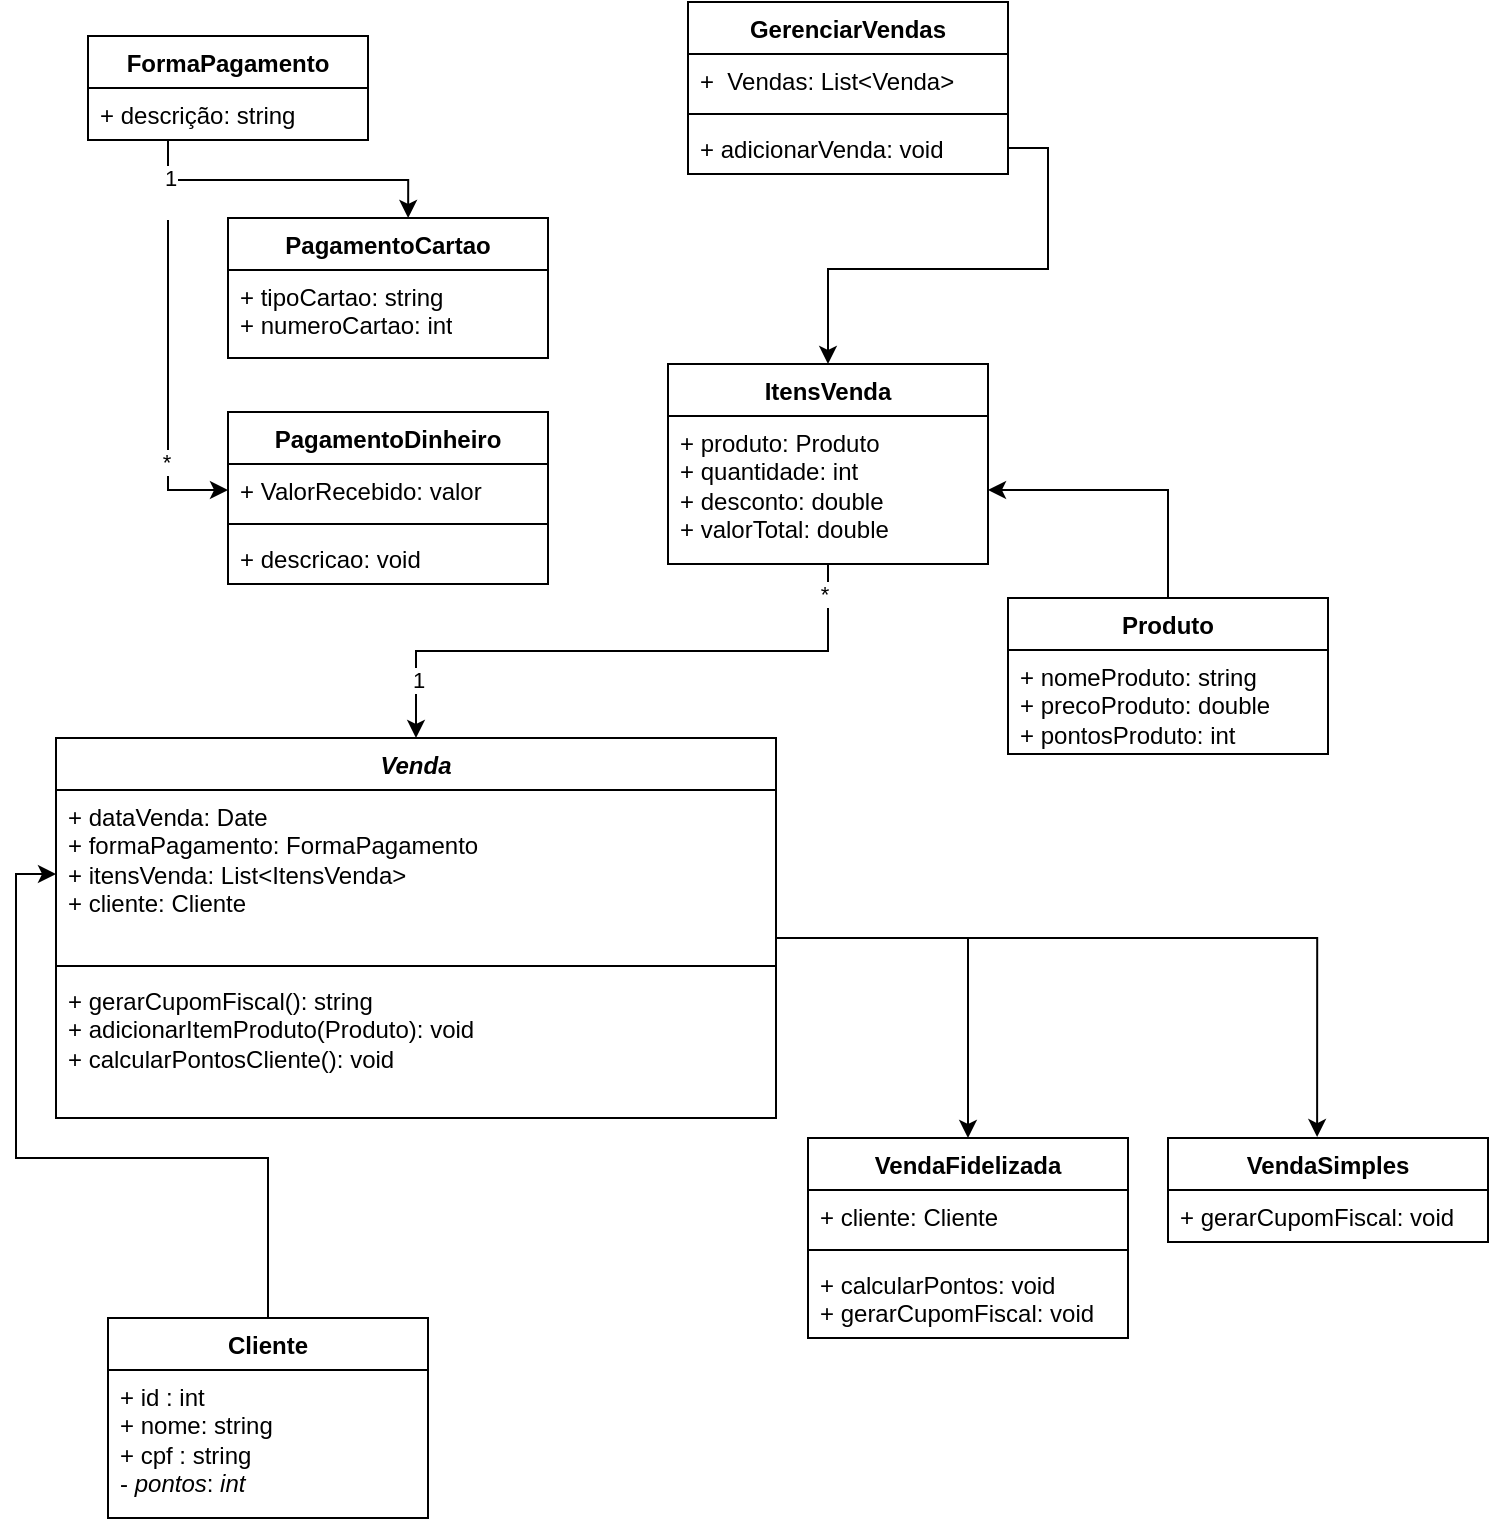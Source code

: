 <mxfile version="24.7.7">
  <diagram name="Página-1" id="GZxTRpLttT_k54kj_7qR">
    <mxGraphModel dx="1235" dy="655" grid="1" gridSize="10" guides="1" tooltips="1" connect="1" arrows="1" fold="1" page="1" pageScale="1" pageWidth="827" pageHeight="1169" math="0" shadow="0">
      <root>
        <mxCell id="0" />
        <mxCell id="1" parent="0" />
        <mxCell id="B58qPpB6DED_Lv-RJBY6-49" style="edgeStyle=orthogonalEdgeStyle;rounded=0;orthogonalLoop=1;jettySize=auto;html=1;exitX=0.5;exitY=0;exitDx=0;exitDy=0;entryX=0;entryY=0.5;entryDx=0;entryDy=0;" parent="1" source="B58qPpB6DED_Lv-RJBY6-1" target="B58qPpB6DED_Lv-RJBY6-25" edge="1">
          <mxGeometry relative="1" as="geometry">
            <Array as="points">
              <mxPoint x="160" y="610" />
              <mxPoint x="34" y="610" />
              <mxPoint x="34" y="468" />
            </Array>
          </mxGeometry>
        </mxCell>
        <mxCell id="B58qPpB6DED_Lv-RJBY6-1" value="Cliente" style="swimlane;fontStyle=1;align=center;verticalAlign=top;childLayout=stackLayout;horizontal=1;startSize=26;horizontalStack=0;resizeParent=1;resizeParentMax=0;resizeLast=0;collapsible=1;marginBottom=0;whiteSpace=wrap;html=1;" parent="1" vertex="1">
          <mxGeometry x="80" y="690" width="160" height="100" as="geometry" />
        </mxCell>
        <mxCell id="B58qPpB6DED_Lv-RJBY6-2" value="+ id : int&lt;div&gt;+ nome: string&lt;/div&gt;&lt;div&gt;+ cpf : string&lt;/div&gt;&lt;div&gt;- &lt;i&gt;pontos&lt;/i&gt;: &lt;i&gt;int&lt;/i&gt;&lt;/div&gt;" style="text;strokeColor=none;fillColor=none;align=left;verticalAlign=top;spacingLeft=4;spacingRight=4;overflow=hidden;rotatable=0;points=[[0,0.5],[1,0.5]];portConstraint=eastwest;whiteSpace=wrap;html=1;" parent="B58qPpB6DED_Lv-RJBY6-1" vertex="1">
          <mxGeometry y="26" width="160" height="74" as="geometry" />
        </mxCell>
        <mxCell id="B58qPpB6DED_Lv-RJBY6-24" value="&lt;i&gt;Venda&lt;/i&gt;" style="swimlane;fontStyle=1;align=center;verticalAlign=top;childLayout=stackLayout;horizontal=1;startSize=26;horizontalStack=0;resizeParent=1;resizeParentMax=0;resizeLast=0;collapsible=1;marginBottom=0;whiteSpace=wrap;html=1;" parent="1" vertex="1">
          <mxGeometry x="54" y="400" width="360" height="190" as="geometry" />
        </mxCell>
        <mxCell id="B58qPpB6DED_Lv-RJBY6-25" value="+ dataVenda: Date&lt;div&gt;+ formaPagamento: FormaPagamento&lt;/div&gt;&lt;div&gt;+ itensVenda: List&amp;lt;ItensVenda&amp;gt;&lt;/div&gt;&lt;div&gt;+ cliente: Cliente&lt;br&gt;&lt;div&gt;&lt;br&gt;&lt;/div&gt;&lt;/div&gt;" style="text;strokeColor=none;fillColor=none;align=left;verticalAlign=top;spacingLeft=4;spacingRight=4;overflow=hidden;rotatable=0;points=[[0,0.5],[1,0.5]];portConstraint=eastwest;whiteSpace=wrap;html=1;" parent="B58qPpB6DED_Lv-RJBY6-24" vertex="1">
          <mxGeometry y="26" width="360" height="84" as="geometry" />
        </mxCell>
        <mxCell id="B58qPpB6DED_Lv-RJBY6-26" value="" style="line;strokeWidth=1;fillColor=none;align=left;verticalAlign=middle;spacingTop=-1;spacingLeft=3;spacingRight=3;rotatable=0;labelPosition=right;points=[];portConstraint=eastwest;strokeColor=inherit;" parent="B58qPpB6DED_Lv-RJBY6-24" vertex="1">
          <mxGeometry y="110" width="360" height="8" as="geometry" />
        </mxCell>
        <mxCell id="B58qPpB6DED_Lv-RJBY6-27" value="+ gerarCupomFiscal(): string&lt;div&gt;+ adicionarItemProduto(Produto): void&lt;/div&gt;&lt;div&gt;+ calcularPontosCliente(): void&lt;/div&gt;" style="text;strokeColor=none;fillColor=none;align=left;verticalAlign=top;spacingLeft=4;spacingRight=4;overflow=hidden;rotatable=0;points=[[0,0.5],[1,0.5]];portConstraint=eastwest;whiteSpace=wrap;html=1;" parent="B58qPpB6DED_Lv-RJBY6-24" vertex="1">
          <mxGeometry y="118" width="360" height="72" as="geometry" />
        </mxCell>
        <mxCell id="hRp4HZj9Zx9Yj1EvaJ0G-25" style="edgeStyle=orthogonalEdgeStyle;rounded=0;orthogonalLoop=1;jettySize=auto;html=1;entryX=0.563;entryY=0;entryDx=0;entryDy=0;entryPerimeter=0;" edge="1" parent="1" source="B58qPpB6DED_Lv-RJBY6-29" target="hRp4HZj9Zx9Yj1EvaJ0G-13">
          <mxGeometry relative="1" as="geometry">
            <mxPoint x="230" y="75" as="targetPoint" />
            <Array as="points">
              <mxPoint x="110" y="121" />
              <mxPoint x="230" y="121" />
            </Array>
          </mxGeometry>
        </mxCell>
        <mxCell id="B58qPpB6DED_Lv-RJBY6-29" value="FormaPagamento" style="swimlane;fontStyle=1;align=center;verticalAlign=top;childLayout=stackLayout;horizontal=1;startSize=26;horizontalStack=0;resizeParent=1;resizeParentMax=0;resizeLast=0;collapsible=1;marginBottom=0;whiteSpace=wrap;html=1;" parent="1" vertex="1">
          <mxGeometry x="70" y="49" width="140" height="52" as="geometry" />
        </mxCell>
        <mxCell id="B58qPpB6DED_Lv-RJBY6-30" value="+ descrição: string" style="text;strokeColor=none;fillColor=none;align=left;verticalAlign=top;spacingLeft=4;spacingRight=4;overflow=hidden;rotatable=0;points=[[0,0.5],[1,0.5]];portConstraint=eastwest;whiteSpace=wrap;html=1;" parent="B58qPpB6DED_Lv-RJBY6-29" vertex="1">
          <mxGeometry y="26" width="140" height="26" as="geometry" />
        </mxCell>
        <mxCell id="B58qPpB6DED_Lv-RJBY6-45" style="edgeStyle=orthogonalEdgeStyle;rounded=0;orthogonalLoop=1;jettySize=auto;html=1;entryX=0.5;entryY=0;entryDx=0;entryDy=0;" parent="1" source="B58qPpB6DED_Lv-RJBY6-33" target="B58qPpB6DED_Lv-RJBY6-24" edge="1">
          <mxGeometry relative="1" as="geometry" />
        </mxCell>
        <mxCell id="vcXe9TxlWKWAKxXUxMfa-4" value="1" style="edgeLabel;html=1;align=center;verticalAlign=middle;resizable=0;points=[];" parent="B58qPpB6DED_Lv-RJBY6-45" vertex="1" connectable="0">
          <mxGeometry x="0.803" y="1" relative="1" as="geometry">
            <mxPoint as="offset" />
          </mxGeometry>
        </mxCell>
        <mxCell id="vcXe9TxlWKWAKxXUxMfa-5" value="*" style="edgeLabel;html=1;align=center;verticalAlign=middle;resizable=0;points=[];" parent="B58qPpB6DED_Lv-RJBY6-45" vertex="1" connectable="0">
          <mxGeometry x="-0.901" y="-2" relative="1" as="geometry">
            <mxPoint as="offset" />
          </mxGeometry>
        </mxCell>
        <mxCell id="B58qPpB6DED_Lv-RJBY6-33" value="ItensVenda" style="swimlane;fontStyle=1;align=center;verticalAlign=top;childLayout=stackLayout;horizontal=1;startSize=26;horizontalStack=0;resizeParent=1;resizeParentMax=0;resizeLast=0;collapsible=1;marginBottom=0;whiteSpace=wrap;html=1;" parent="1" vertex="1">
          <mxGeometry x="360" y="213" width="160" height="100" as="geometry" />
        </mxCell>
        <mxCell id="B58qPpB6DED_Lv-RJBY6-34" value="+ produto: Produto&lt;div&gt;+ quantidade: int&lt;/div&gt;&lt;div&gt;+ desconto: double&lt;/div&gt;&lt;div&gt;+ valorTotal: double&lt;span style=&quot;background-color: initial;&quot;&gt;&amp;nbsp;&lt;/span&gt;&lt;/div&gt;" style="text;strokeColor=none;fillColor=none;align=left;verticalAlign=top;spacingLeft=4;spacingRight=4;overflow=hidden;rotatable=0;points=[[0,0.5],[1,0.5]];portConstraint=eastwest;whiteSpace=wrap;html=1;" parent="B58qPpB6DED_Lv-RJBY6-33" vertex="1">
          <mxGeometry y="26" width="160" height="74" as="geometry" />
        </mxCell>
        <mxCell id="B58qPpB6DED_Lv-RJBY6-41" value="Produto" style="swimlane;fontStyle=1;align=center;verticalAlign=top;childLayout=stackLayout;horizontal=1;startSize=26;horizontalStack=0;resizeParent=1;resizeParentMax=0;resizeLast=0;collapsible=1;marginBottom=0;whiteSpace=wrap;html=1;" parent="1" vertex="1">
          <mxGeometry x="530" y="330" width="160" height="78" as="geometry" />
        </mxCell>
        <mxCell id="B58qPpB6DED_Lv-RJBY6-42" value="+ nomeProduto: string&lt;div&gt;+ precoProduto: double&lt;/div&gt;&lt;div&gt;+ pontosProduto: int&lt;/div&gt;" style="text;strokeColor=none;fillColor=none;align=left;verticalAlign=top;spacingLeft=4;spacingRight=4;overflow=hidden;rotatable=0;points=[[0,0.5],[1,0.5]];portConstraint=eastwest;whiteSpace=wrap;html=1;" parent="B58qPpB6DED_Lv-RJBY6-41" vertex="1">
          <mxGeometry y="26" width="160" height="52" as="geometry" />
        </mxCell>
        <mxCell id="B58qPpB6DED_Lv-RJBY6-46" style="edgeStyle=orthogonalEdgeStyle;rounded=0;orthogonalLoop=1;jettySize=auto;html=1;entryX=1;entryY=0.5;entryDx=0;entryDy=0;" parent="1" source="B58qPpB6DED_Lv-RJBY6-41" target="B58qPpB6DED_Lv-RJBY6-34" edge="1">
          <mxGeometry relative="1" as="geometry">
            <mxPoint x="520" y="270" as="targetPoint" />
          </mxGeometry>
        </mxCell>
        <mxCell id="B58qPpB6DED_Lv-RJBY6-48" style="edgeStyle=orthogonalEdgeStyle;rounded=0;orthogonalLoop=1;jettySize=auto;html=1;entryX=0;entryY=0.5;entryDx=0;entryDy=0;" parent="1" source="B58qPpB6DED_Lv-RJBY6-29" target="hRp4HZj9Zx9Yj1EvaJ0G-18" edge="1">
          <mxGeometry relative="1" as="geometry">
            <mxPoint x="340" y="340" as="targetPoint" />
            <Array as="points">
              <mxPoint x="110" y="276" />
            </Array>
          </mxGeometry>
        </mxCell>
        <mxCell id="vcXe9TxlWKWAKxXUxMfa-2" value="*" style="edgeLabel;html=1;align=center;verticalAlign=middle;resizable=0;points=[];" parent="B58qPpB6DED_Lv-RJBY6-48" vertex="1" connectable="0">
          <mxGeometry x="0.572" y="-1" relative="1" as="geometry">
            <mxPoint as="offset" />
          </mxGeometry>
        </mxCell>
        <mxCell id="vcXe9TxlWKWAKxXUxMfa-3" value="1&lt;div&gt;&lt;br&gt;&lt;/div&gt;" style="edgeLabel;html=1;align=center;verticalAlign=middle;resizable=0;points=[];" parent="B58qPpB6DED_Lv-RJBY6-48" vertex="1" connectable="0">
          <mxGeometry x="-0.767" y="1" relative="1" as="geometry">
            <mxPoint y="2" as="offset" />
          </mxGeometry>
        </mxCell>
        <mxCell id="hRp4HZj9Zx9Yj1EvaJ0G-1" value="VendaSimples" style="swimlane;fontStyle=1;align=center;verticalAlign=top;childLayout=stackLayout;horizontal=1;startSize=26;horizontalStack=0;resizeParent=1;resizeParentMax=0;resizeLast=0;collapsible=1;marginBottom=0;whiteSpace=wrap;html=1;" vertex="1" parent="1">
          <mxGeometry x="610" y="600" width="160" height="52" as="geometry" />
        </mxCell>
        <mxCell id="hRp4HZj9Zx9Yj1EvaJ0G-4" value="+ gerarCupomFiscal: void" style="text;strokeColor=none;fillColor=none;align=left;verticalAlign=top;spacingLeft=4;spacingRight=4;overflow=hidden;rotatable=0;points=[[0,0.5],[1,0.5]];portConstraint=eastwest;whiteSpace=wrap;html=1;" vertex="1" parent="hRp4HZj9Zx9Yj1EvaJ0G-1">
          <mxGeometry y="26" width="160" height="26" as="geometry" />
        </mxCell>
        <mxCell id="hRp4HZj9Zx9Yj1EvaJ0G-9" value="VendaFidelizada" style="swimlane;fontStyle=1;align=center;verticalAlign=top;childLayout=stackLayout;horizontal=1;startSize=26;horizontalStack=0;resizeParent=1;resizeParentMax=0;resizeLast=0;collapsible=1;marginBottom=0;whiteSpace=wrap;html=1;" vertex="1" parent="1">
          <mxGeometry x="430" y="600" width="160" height="100" as="geometry" />
        </mxCell>
        <mxCell id="hRp4HZj9Zx9Yj1EvaJ0G-10" value="+ cliente: Cliente" style="text;strokeColor=none;fillColor=none;align=left;verticalAlign=top;spacingLeft=4;spacingRight=4;overflow=hidden;rotatable=0;points=[[0,0.5],[1,0.5]];portConstraint=eastwest;whiteSpace=wrap;html=1;" vertex="1" parent="hRp4HZj9Zx9Yj1EvaJ0G-9">
          <mxGeometry y="26" width="160" height="26" as="geometry" />
        </mxCell>
        <mxCell id="hRp4HZj9Zx9Yj1EvaJ0G-11" value="" style="line;strokeWidth=1;fillColor=none;align=left;verticalAlign=middle;spacingTop=-1;spacingLeft=3;spacingRight=3;rotatable=0;labelPosition=right;points=[];portConstraint=eastwest;strokeColor=inherit;" vertex="1" parent="hRp4HZj9Zx9Yj1EvaJ0G-9">
          <mxGeometry y="52" width="160" height="8" as="geometry" />
        </mxCell>
        <mxCell id="hRp4HZj9Zx9Yj1EvaJ0G-12" value="+ calcularPontos: void&lt;div&gt;+ gerarCupomFiscal: void&lt;/div&gt;" style="text;strokeColor=none;fillColor=none;align=left;verticalAlign=top;spacingLeft=4;spacingRight=4;overflow=hidden;rotatable=0;points=[[0,0.5],[1,0.5]];portConstraint=eastwest;whiteSpace=wrap;html=1;" vertex="1" parent="hRp4HZj9Zx9Yj1EvaJ0G-9">
          <mxGeometry y="60" width="160" height="40" as="geometry" />
        </mxCell>
        <mxCell id="hRp4HZj9Zx9Yj1EvaJ0G-13" value="PagamentoCartao" style="swimlane;fontStyle=1;align=center;verticalAlign=top;childLayout=stackLayout;horizontal=1;startSize=26;horizontalStack=0;resizeParent=1;resizeParentMax=0;resizeLast=0;collapsible=1;marginBottom=0;whiteSpace=wrap;html=1;" vertex="1" parent="1">
          <mxGeometry x="140" y="140" width="160" height="70" as="geometry" />
        </mxCell>
        <mxCell id="hRp4HZj9Zx9Yj1EvaJ0G-14" value="+ tipoCartao: string&lt;div&gt;+ numeroCartao: int&lt;/div&gt;" style="text;strokeColor=none;fillColor=none;align=left;verticalAlign=top;spacingLeft=4;spacingRight=4;overflow=hidden;rotatable=0;points=[[0,0.5],[1,0.5]];portConstraint=eastwest;whiteSpace=wrap;html=1;" vertex="1" parent="hRp4HZj9Zx9Yj1EvaJ0G-13">
          <mxGeometry y="26" width="160" height="44" as="geometry" />
        </mxCell>
        <mxCell id="hRp4HZj9Zx9Yj1EvaJ0G-17" value="PagamentoDinheiro" style="swimlane;fontStyle=1;align=center;verticalAlign=top;childLayout=stackLayout;horizontal=1;startSize=26;horizontalStack=0;resizeParent=1;resizeParentMax=0;resizeLast=0;collapsible=1;marginBottom=0;whiteSpace=wrap;html=1;" vertex="1" parent="1">
          <mxGeometry x="140" y="237" width="160" height="86" as="geometry" />
        </mxCell>
        <mxCell id="hRp4HZj9Zx9Yj1EvaJ0G-18" value="+ ValorRecebido: valor" style="text;strokeColor=none;fillColor=none;align=left;verticalAlign=top;spacingLeft=4;spacingRight=4;overflow=hidden;rotatable=0;points=[[0,0.5],[1,0.5]];portConstraint=eastwest;whiteSpace=wrap;html=1;" vertex="1" parent="hRp4HZj9Zx9Yj1EvaJ0G-17">
          <mxGeometry y="26" width="160" height="26" as="geometry" />
        </mxCell>
        <mxCell id="hRp4HZj9Zx9Yj1EvaJ0G-19" value="" style="line;strokeWidth=1;fillColor=none;align=left;verticalAlign=middle;spacingTop=-1;spacingLeft=3;spacingRight=3;rotatable=0;labelPosition=right;points=[];portConstraint=eastwest;strokeColor=inherit;" vertex="1" parent="hRp4HZj9Zx9Yj1EvaJ0G-17">
          <mxGeometry y="52" width="160" height="8" as="geometry" />
        </mxCell>
        <mxCell id="hRp4HZj9Zx9Yj1EvaJ0G-20" value="+ descricao: void" style="text;strokeColor=none;fillColor=none;align=left;verticalAlign=top;spacingLeft=4;spacingRight=4;overflow=hidden;rotatable=0;points=[[0,0.5],[1,0.5]];portConstraint=eastwest;whiteSpace=wrap;html=1;" vertex="1" parent="hRp4HZj9Zx9Yj1EvaJ0G-17">
          <mxGeometry y="60" width="160" height="26" as="geometry" />
        </mxCell>
        <mxCell id="hRp4HZj9Zx9Yj1EvaJ0G-21" value="GerenciarVendas" style="swimlane;fontStyle=1;align=center;verticalAlign=top;childLayout=stackLayout;horizontal=1;startSize=26;horizontalStack=0;resizeParent=1;resizeParentMax=0;resizeLast=0;collapsible=1;marginBottom=0;whiteSpace=wrap;html=1;" vertex="1" parent="1">
          <mxGeometry x="370" y="32" width="160" height="86" as="geometry" />
        </mxCell>
        <mxCell id="hRp4HZj9Zx9Yj1EvaJ0G-22" value="+&amp;nbsp; Vendas: List&amp;lt;Venda&amp;gt;" style="text;strokeColor=none;fillColor=none;align=left;verticalAlign=top;spacingLeft=4;spacingRight=4;overflow=hidden;rotatable=0;points=[[0,0.5],[1,0.5]];portConstraint=eastwest;whiteSpace=wrap;html=1;" vertex="1" parent="hRp4HZj9Zx9Yj1EvaJ0G-21">
          <mxGeometry y="26" width="160" height="26" as="geometry" />
        </mxCell>
        <mxCell id="hRp4HZj9Zx9Yj1EvaJ0G-23" value="" style="line;strokeWidth=1;fillColor=none;align=left;verticalAlign=middle;spacingTop=-1;spacingLeft=3;spacingRight=3;rotatable=0;labelPosition=right;points=[];portConstraint=eastwest;strokeColor=inherit;" vertex="1" parent="hRp4HZj9Zx9Yj1EvaJ0G-21">
          <mxGeometry y="52" width="160" height="8" as="geometry" />
        </mxCell>
        <mxCell id="hRp4HZj9Zx9Yj1EvaJ0G-24" value="+ adicionarVenda: void" style="text;strokeColor=none;fillColor=none;align=left;verticalAlign=top;spacingLeft=4;spacingRight=4;overflow=hidden;rotatable=0;points=[[0,0.5],[1,0.5]];portConstraint=eastwest;whiteSpace=wrap;html=1;" vertex="1" parent="hRp4HZj9Zx9Yj1EvaJ0G-21">
          <mxGeometry y="60" width="160" height="26" as="geometry" />
        </mxCell>
        <mxCell id="hRp4HZj9Zx9Yj1EvaJ0G-29" style="edgeStyle=orthogonalEdgeStyle;rounded=0;orthogonalLoop=1;jettySize=auto;html=1;exitX=1;exitY=0.5;exitDx=0;exitDy=0;entryX=0.5;entryY=0;entryDx=0;entryDy=0;" edge="1" parent="1" source="hRp4HZj9Zx9Yj1EvaJ0G-24" target="B58qPpB6DED_Lv-RJBY6-33">
          <mxGeometry relative="1" as="geometry" />
        </mxCell>
        <mxCell id="hRp4HZj9Zx9Yj1EvaJ0G-30" style="edgeStyle=orthogonalEdgeStyle;rounded=0;orthogonalLoop=1;jettySize=auto;html=1;entryX=0.5;entryY=0;entryDx=0;entryDy=0;exitX=1;exitY=0.5;exitDx=0;exitDy=0;" edge="1" parent="1" source="B58qPpB6DED_Lv-RJBY6-27" target="hRp4HZj9Zx9Yj1EvaJ0G-9">
          <mxGeometry relative="1" as="geometry">
            <Array as="points">
              <mxPoint x="414" y="500" />
              <mxPoint x="510" y="500" />
            </Array>
          </mxGeometry>
        </mxCell>
        <mxCell id="hRp4HZj9Zx9Yj1EvaJ0G-32" style="edgeStyle=orthogonalEdgeStyle;rounded=0;orthogonalLoop=1;jettySize=auto;html=1;entryX=0.466;entryY=-0.009;entryDx=0;entryDy=0;entryPerimeter=0;" edge="1" parent="1" source="B58qPpB6DED_Lv-RJBY6-25" target="hRp4HZj9Zx9Yj1EvaJ0G-1">
          <mxGeometry relative="1" as="geometry">
            <Array as="points">
              <mxPoint x="685" y="500" />
            </Array>
          </mxGeometry>
        </mxCell>
      </root>
    </mxGraphModel>
  </diagram>
</mxfile>
